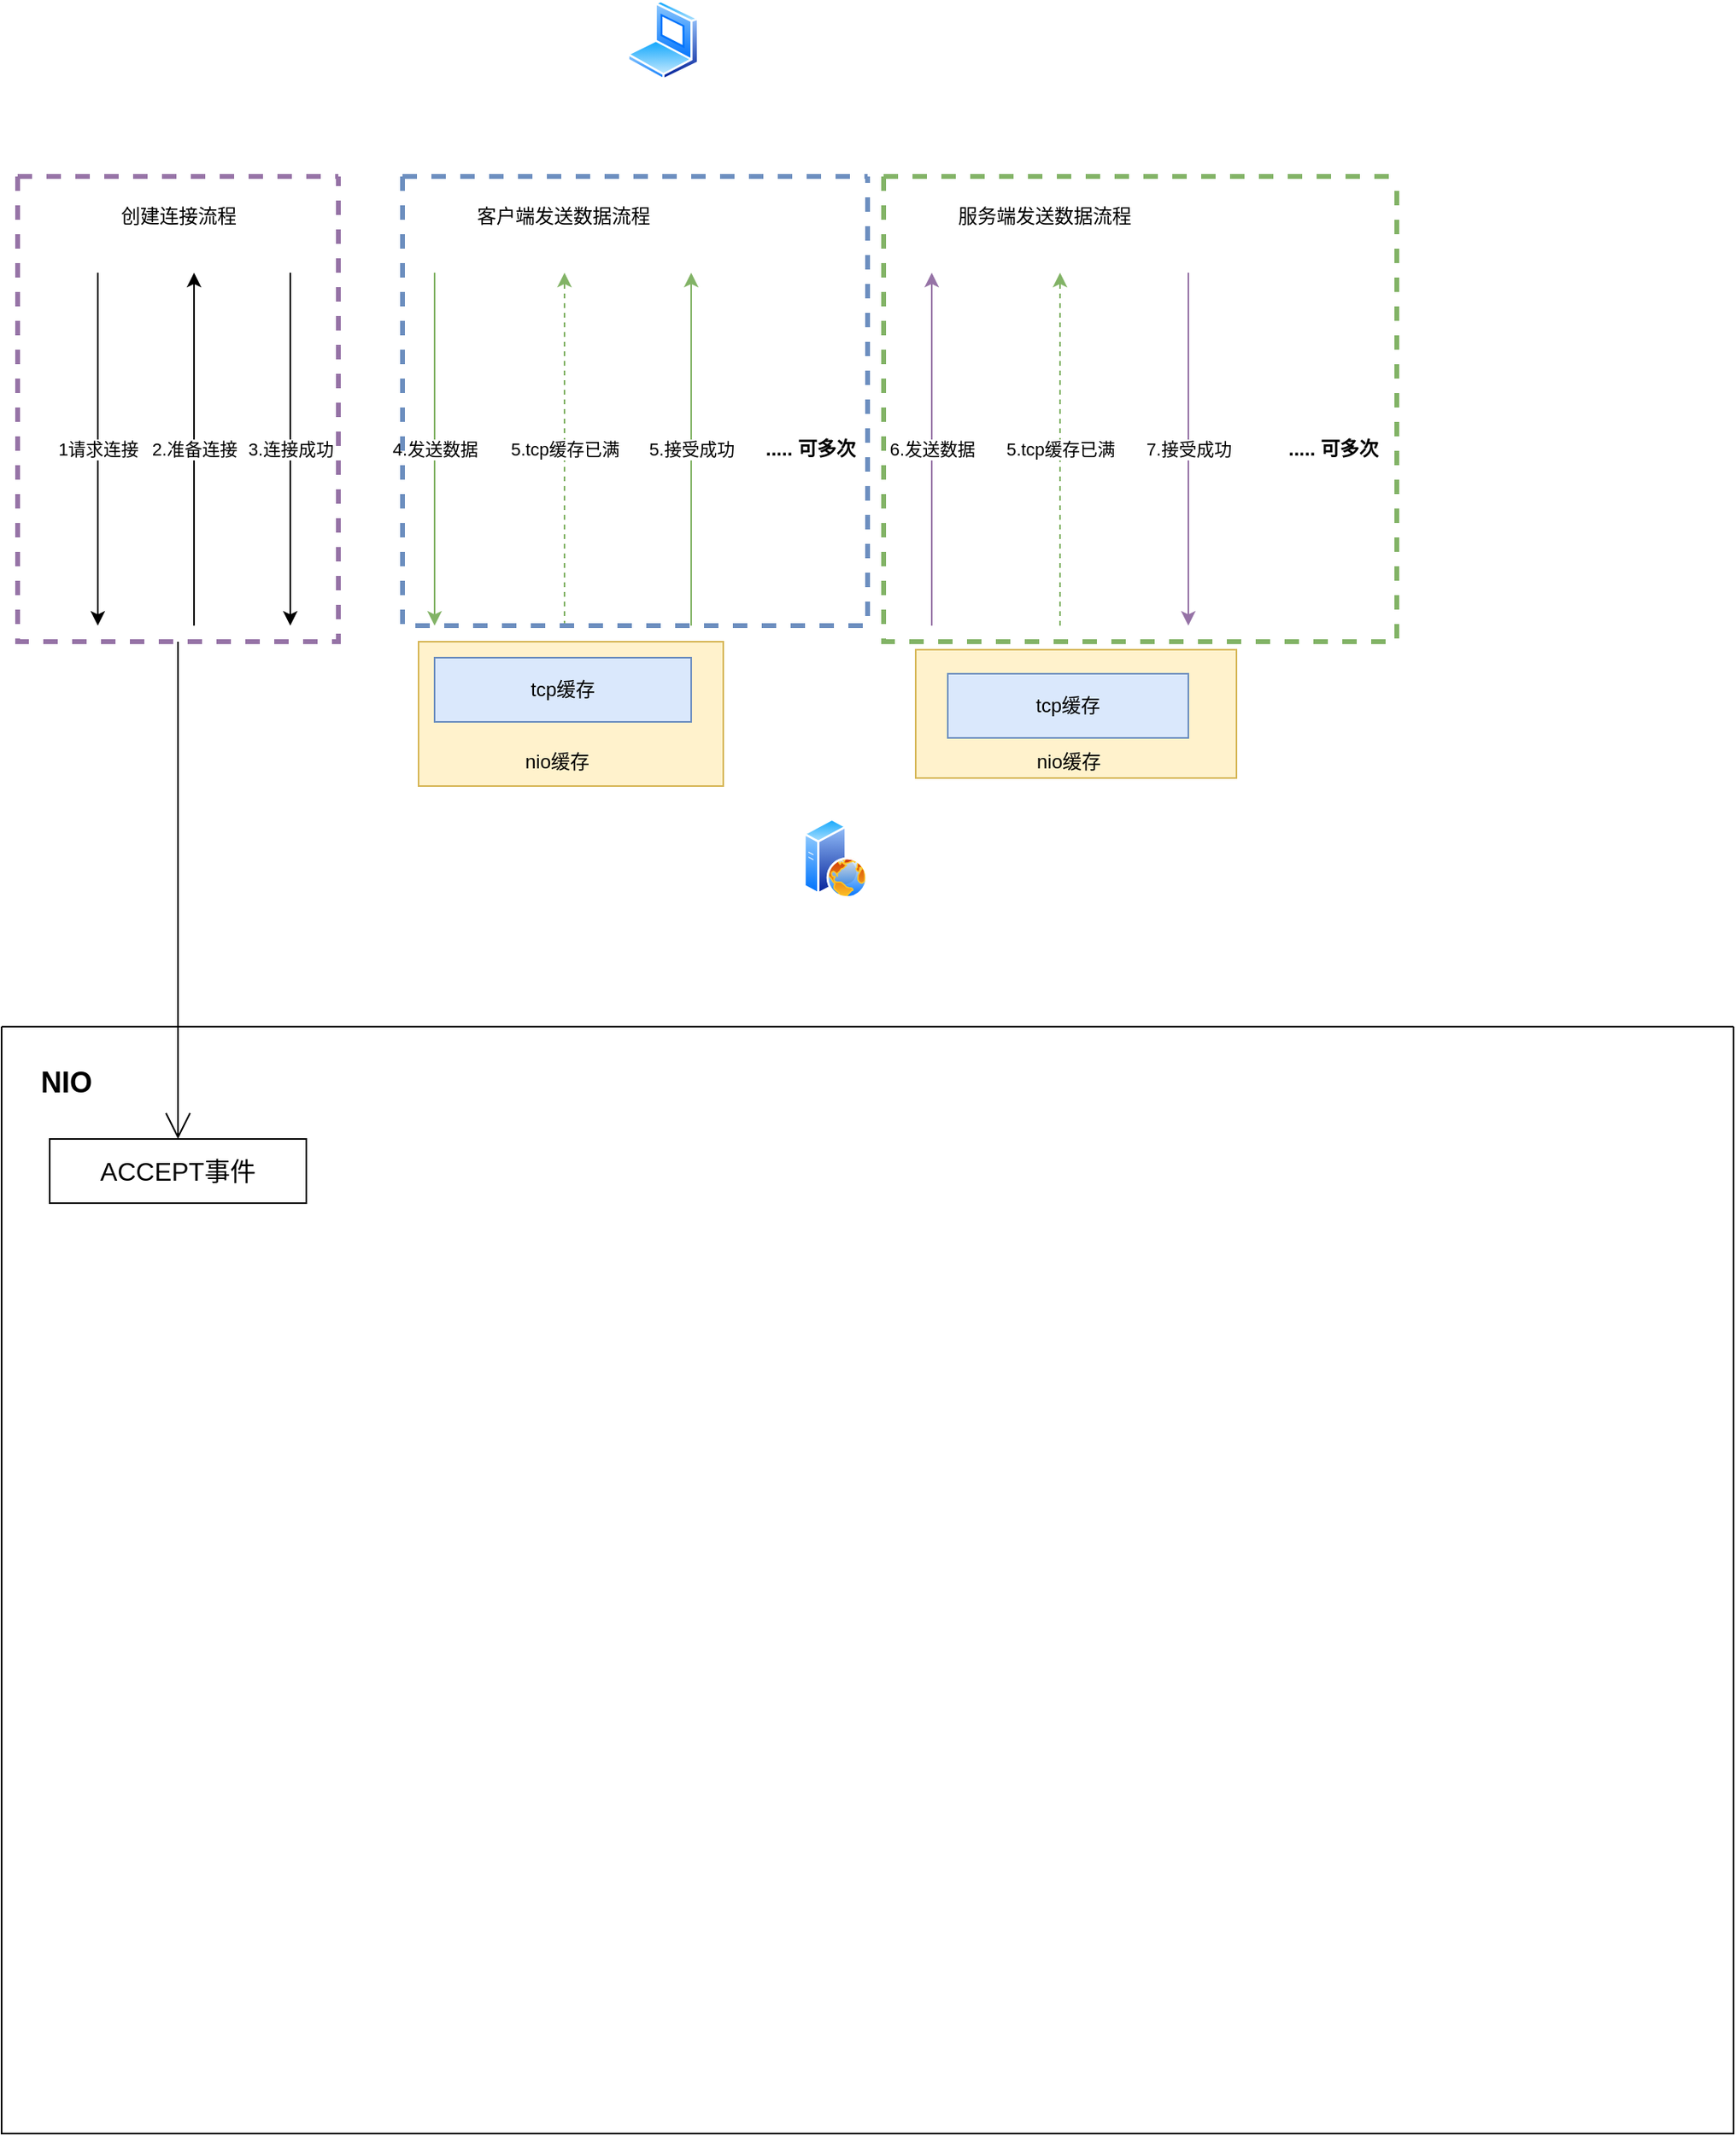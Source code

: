 <mxfile version="20.6.0" type="github">
  <diagram id="e4hHuJ-54vjYfhkMVgoX" name="第 1 页">
    <mxGraphModel dx="1886" dy="2104" grid="1" gridSize="10" guides="1" tooltips="1" connect="1" arrows="1" fold="1" page="1" pageScale="1" pageWidth="827" pageHeight="1169" math="0" shadow="0">
      <root>
        <mxCell id="0" />
        <mxCell id="1" parent="0" />
        <mxCell id="p51XQmS9mh3FHobpT9FH-1" value="" style="aspect=fixed;perimeter=ellipsePerimeter;html=1;align=center;shadow=0;dashed=0;spacingTop=3;image;image=img/lib/active_directory/laptop_client.svg;" vertex="1" parent="1">
          <mxGeometry x="430" y="-10" width="45" height="50" as="geometry" />
        </mxCell>
        <mxCell id="p51XQmS9mh3FHobpT9FH-2" value="" style="aspect=fixed;perimeter=ellipsePerimeter;html=1;align=center;shadow=0;dashed=0;spacingTop=3;image;image=img/lib/active_directory/web_server.svg;" vertex="1" parent="1">
          <mxGeometry x="540" y="500" width="40" height="50" as="geometry" />
        </mxCell>
        <mxCell id="p51XQmS9mh3FHobpT9FH-4" value="" style="endArrow=classic;html=1;rounded=0;" edge="1" parent="1">
          <mxGeometry relative="1" as="geometry">
            <mxPoint x="100" y="160" as="sourcePoint" />
            <mxPoint x="100" y="380" as="targetPoint" />
          </mxGeometry>
        </mxCell>
        <mxCell id="p51XQmS9mh3FHobpT9FH-5" value="1请求连接" style="edgeLabel;resizable=0;html=1;align=center;verticalAlign=middle;" connectable="0" vertex="1" parent="p51XQmS9mh3FHobpT9FH-4">
          <mxGeometry relative="1" as="geometry" />
        </mxCell>
        <mxCell id="p51XQmS9mh3FHobpT9FH-10" value="" style="endArrow=classic;html=1;rounded=0;" edge="1" parent="1">
          <mxGeometry relative="1" as="geometry">
            <mxPoint x="160" y="380" as="sourcePoint" />
            <mxPoint x="160" y="160" as="targetPoint" />
          </mxGeometry>
        </mxCell>
        <mxCell id="p51XQmS9mh3FHobpT9FH-11" value="2.准备连接" style="edgeLabel;resizable=0;html=1;align=center;verticalAlign=middle;" connectable="0" vertex="1" parent="p51XQmS9mh3FHobpT9FH-10">
          <mxGeometry relative="1" as="geometry" />
        </mxCell>
        <mxCell id="p51XQmS9mh3FHobpT9FH-12" value="" style="endArrow=classic;html=1;rounded=0;" edge="1" parent="1">
          <mxGeometry relative="1" as="geometry">
            <mxPoint x="220" y="160" as="sourcePoint" />
            <mxPoint x="220" y="380" as="targetPoint" />
          </mxGeometry>
        </mxCell>
        <mxCell id="p51XQmS9mh3FHobpT9FH-13" value="3.连接成功" style="edgeLabel;resizable=0;html=1;align=center;verticalAlign=middle;" connectable="0" vertex="1" parent="p51XQmS9mh3FHobpT9FH-12">
          <mxGeometry relative="1" as="geometry" />
        </mxCell>
        <mxCell id="p51XQmS9mh3FHobpT9FH-14" value="" style="endArrow=classic;html=1;rounded=0;fillColor=#d5e8d4;strokeColor=#82b366;" edge="1" parent="1">
          <mxGeometry relative="1" as="geometry">
            <mxPoint x="310" y="160" as="sourcePoint" />
            <mxPoint x="310" y="380" as="targetPoint" />
          </mxGeometry>
        </mxCell>
        <mxCell id="p51XQmS9mh3FHobpT9FH-15" value="4.发送数据" style="edgeLabel;resizable=0;html=1;align=center;verticalAlign=middle;" connectable="0" vertex="1" parent="p51XQmS9mh3FHobpT9FH-14">
          <mxGeometry relative="1" as="geometry" />
        </mxCell>
        <mxCell id="p51XQmS9mh3FHobpT9FH-16" value="" style="endArrow=classic;html=1;rounded=0;fillColor=#d5e8d4;strokeColor=#82b366;" edge="1" parent="1">
          <mxGeometry relative="1" as="geometry">
            <mxPoint x="470" y="380" as="sourcePoint" />
            <mxPoint x="470" y="160" as="targetPoint" />
          </mxGeometry>
        </mxCell>
        <mxCell id="p51XQmS9mh3FHobpT9FH-17" value="5.接受成功" style="edgeLabel;resizable=0;html=1;align=center;verticalAlign=middle;" connectable="0" vertex="1" parent="p51XQmS9mh3FHobpT9FH-16">
          <mxGeometry relative="1" as="geometry" />
        </mxCell>
        <mxCell id="p51XQmS9mh3FHobpT9FH-18" value="" style="endArrow=classic;html=1;rounded=0;fillColor=#e1d5e7;strokeColor=#9673a6;" edge="1" parent="1">
          <mxGeometry relative="1" as="geometry">
            <mxPoint x="620" y="380" as="sourcePoint" />
            <mxPoint x="620" y="160" as="targetPoint" />
          </mxGeometry>
        </mxCell>
        <mxCell id="p51XQmS9mh3FHobpT9FH-19" value="6.发送数据" style="edgeLabel;resizable=0;html=1;align=center;verticalAlign=middle;" connectable="0" vertex="1" parent="p51XQmS9mh3FHobpT9FH-18">
          <mxGeometry relative="1" as="geometry" />
        </mxCell>
        <mxCell id="p51XQmS9mh3FHobpT9FH-20" value="" style="endArrow=classic;html=1;rounded=0;fillColor=#e1d5e7;strokeColor=#9673a6;" edge="1" parent="1">
          <mxGeometry relative="1" as="geometry">
            <mxPoint x="780" y="160" as="sourcePoint" />
            <mxPoint x="780" y="380" as="targetPoint" />
          </mxGeometry>
        </mxCell>
        <mxCell id="p51XQmS9mh3FHobpT9FH-21" value="7.接受成功" style="edgeLabel;resizable=0;html=1;align=center;verticalAlign=middle;" connectable="0" vertex="1" parent="p51XQmS9mh3FHobpT9FH-20">
          <mxGeometry relative="1" as="geometry" />
        </mxCell>
        <mxCell id="p51XQmS9mh3FHobpT9FH-22" value="..... 可多次" style="text;html=1;align=center;verticalAlign=middle;resizable=0;points=[];autosize=1;strokeColor=none;fillColor=none;fontStyle=1" vertex="1" parent="1">
          <mxGeometry x="830" y="255" width="80" height="30" as="geometry" />
        </mxCell>
        <mxCell id="p51XQmS9mh3FHobpT9FH-23" value="..... 可多次" style="text;html=1;align=center;verticalAlign=middle;resizable=0;points=[];autosize=1;strokeColor=none;fillColor=none;fontStyle=1" vertex="1" parent="1">
          <mxGeometry x="504" y="255" width="80" height="30" as="geometry" />
        </mxCell>
        <mxCell id="p51XQmS9mh3FHobpT9FH-24" value="" style="rounded=0;whiteSpace=wrap;html=1;fillColor=#fff2cc;strokeColor=#d6b656;" vertex="1" parent="1">
          <mxGeometry x="300" y="390" width="190" height="90" as="geometry" />
        </mxCell>
        <mxCell id="p51XQmS9mh3FHobpT9FH-25" value="tcp缓存" style="rounded=0;whiteSpace=wrap;html=1;fillColor=#dae8fc;strokeColor=#6c8ebf;" vertex="1" parent="1">
          <mxGeometry x="310" y="400" width="160" height="40" as="geometry" />
        </mxCell>
        <mxCell id="p51XQmS9mh3FHobpT9FH-27" value="nio缓存" style="text;html=1;align=center;verticalAlign=middle;resizable=0;points=[];autosize=1;strokeColor=none;fillColor=none;" vertex="1" parent="1">
          <mxGeometry x="356" y="450" width="60" height="30" as="geometry" />
        </mxCell>
        <mxCell id="p51XQmS9mh3FHobpT9FH-30" value="" style="endArrow=classic;html=1;rounded=0;fillColor=#d5e8d4;strokeColor=#82b366;movable=1;resizable=1;rotatable=1;deletable=1;editable=1;connectable=1;dashed=1;" edge="1" parent="1">
          <mxGeometry relative="1" as="geometry">
            <mxPoint x="391" y="380" as="sourcePoint" />
            <mxPoint x="391" y="160" as="targetPoint" />
          </mxGeometry>
        </mxCell>
        <mxCell id="p51XQmS9mh3FHobpT9FH-31" value="5.tcp缓存已满" style="edgeLabel;resizable=0;html=1;align=center;verticalAlign=middle;" connectable="0" vertex="1" parent="p51XQmS9mh3FHobpT9FH-30">
          <mxGeometry relative="1" as="geometry" />
        </mxCell>
        <mxCell id="p51XQmS9mh3FHobpT9FH-33" value="" style="rounded=0;whiteSpace=wrap;html=1;fillColor=#fff2cc;strokeColor=#d6b656;" vertex="1" parent="1">
          <mxGeometry x="610" y="395" width="200" height="80" as="geometry" />
        </mxCell>
        <mxCell id="p51XQmS9mh3FHobpT9FH-34" value="tcp缓存" style="rounded=0;whiteSpace=wrap;html=1;fillColor=#dae8fc;strokeColor=#6c8ebf;" vertex="1" parent="1">
          <mxGeometry x="630" y="410" width="150" height="40" as="geometry" />
        </mxCell>
        <mxCell id="p51XQmS9mh3FHobpT9FH-35" value="nio缓存" style="text;html=1;align=center;verticalAlign=middle;resizable=0;points=[];autosize=1;strokeColor=none;fillColor=none;" vertex="1" parent="1">
          <mxGeometry x="675" y="450" width="60" height="30" as="geometry" />
        </mxCell>
        <mxCell id="p51XQmS9mh3FHobpT9FH-36" value="" style="endArrow=classic;html=1;rounded=0;fillColor=#d5e8d4;strokeColor=#82b366;movable=1;resizable=1;rotatable=1;deletable=1;editable=1;connectable=1;dashed=1;" edge="1" parent="1">
          <mxGeometry relative="1" as="geometry">
            <mxPoint x="700" y="380" as="sourcePoint" />
            <mxPoint x="700" y="160" as="targetPoint" />
          </mxGeometry>
        </mxCell>
        <mxCell id="p51XQmS9mh3FHobpT9FH-37" value="5.tcp缓存已满" style="edgeLabel;resizable=0;html=1;align=center;verticalAlign=middle;" connectable="0" vertex="1" parent="p51XQmS9mh3FHobpT9FH-36">
          <mxGeometry relative="1" as="geometry" />
        </mxCell>
        <mxCell id="p51XQmS9mh3FHobpT9FH-50" style="edgeStyle=none;curved=1;rounded=0;orthogonalLoop=1;jettySize=auto;html=1;exitX=0.5;exitY=1;exitDx=0;exitDy=0;entryX=0.5;entryY=0;entryDx=0;entryDy=0;fontSize=12;endArrow=open;startSize=14;endSize=14;sourcePerimeterSpacing=8;targetPerimeterSpacing=8;" edge="1" parent="1" source="p51XQmS9mh3FHobpT9FH-38" target="p51XQmS9mh3FHobpT9FH-49">
          <mxGeometry relative="1" as="geometry" />
        </mxCell>
        <mxCell id="p51XQmS9mh3FHobpT9FH-38" value="" style="swimlane;startSize=0;fillStyle=auto;strokeWidth=3;rounded=0;dashed=1;fillColor=#e1d5e7;strokeColor=#9673a6;" vertex="1" parent="1">
          <mxGeometry x="50" y="100" width="200" height="290" as="geometry" />
        </mxCell>
        <mxCell id="p51XQmS9mh3FHobpT9FH-39" value="创建连接流程" style="text;html=1;align=center;verticalAlign=middle;resizable=0;points=[];autosize=1;strokeColor=none;fillColor=none;" vertex="1" parent="p51XQmS9mh3FHobpT9FH-38">
          <mxGeometry x="50" y="10" width="100" height="30" as="geometry" />
        </mxCell>
        <mxCell id="p51XQmS9mh3FHobpT9FH-40" value="" style="swimlane;startSize=0;fillStyle=auto;strokeWidth=3;rounded=0;dashed=1;fillColor=#dae8fc;strokeColor=#6c8ebf;" vertex="1" parent="1">
          <mxGeometry x="290" y="100" width="290" height="280" as="geometry" />
        </mxCell>
        <mxCell id="p51XQmS9mh3FHobpT9FH-41" value="客户端发送数据流程" style="text;html=1;align=center;verticalAlign=middle;resizable=0;points=[];autosize=1;strokeColor=none;fillColor=none;" vertex="1" parent="p51XQmS9mh3FHobpT9FH-40">
          <mxGeometry x="35" y="10" width="130" height="30" as="geometry" />
        </mxCell>
        <mxCell id="p51XQmS9mh3FHobpT9FH-42" value="" style="swimlane;startSize=0;fillStyle=auto;strokeWidth=3;rounded=0;dashed=1;fillColor=#d5e8d4;strokeColor=#82b366;" vertex="1" parent="1">
          <mxGeometry x="590" y="100" width="320" height="290" as="geometry" />
        </mxCell>
        <mxCell id="p51XQmS9mh3FHobpT9FH-43" value="服务端发送数据流程" style="text;html=1;align=center;verticalAlign=middle;resizable=0;points=[];autosize=1;strokeColor=none;fillColor=none;" vertex="1" parent="p51XQmS9mh3FHobpT9FH-42">
          <mxGeometry x="35" y="10" width="130" height="30" as="geometry" />
        </mxCell>
        <mxCell id="p51XQmS9mh3FHobpT9FH-47" value="" style="swimlane;startSize=0;" vertex="1" parent="1">
          <mxGeometry x="40" y="630" width="1080" height="690" as="geometry" />
        </mxCell>
        <mxCell id="p51XQmS9mh3FHobpT9FH-48" value="&lt;b style=&quot;font-size: 18px;&quot;&gt;NIO&lt;/b&gt;" style="text;html=1;align=center;verticalAlign=middle;resizable=0;points=[];autosize=1;strokeColor=none;fillColor=none;fontSize=18;" vertex="1" parent="p51XQmS9mh3FHobpT9FH-47">
          <mxGeometry x="10" y="15" width="60" height="40" as="geometry" />
        </mxCell>
        <mxCell id="p51XQmS9mh3FHobpT9FH-49" value="ACCEPT事件" style="rounded=0;whiteSpace=wrap;html=1;fontSize=16;" vertex="1" parent="p51XQmS9mh3FHobpT9FH-47">
          <mxGeometry x="30" y="70" width="160" height="40" as="geometry" />
        </mxCell>
      </root>
    </mxGraphModel>
  </diagram>
</mxfile>
